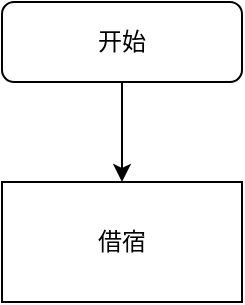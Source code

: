 <mxfile version="11.1.4" type="github"><diagram id="cVJNxSYaapu41sqPlP9Q" name="Page-1"><mxGraphModel dx="946" dy="616" grid="1" gridSize="10" guides="1" tooltips="1" connect="1" arrows="1" fold="1" page="1" pageScale="1" pageWidth="827" pageHeight="1169" math="0" shadow="0"><root><mxCell id="0"/><mxCell id="1" parent="0"/><mxCell id="Kvb1qLMXRkAymhbF6GVS-2" style="edgeStyle=orthogonalEdgeStyle;rounded=0;orthogonalLoop=1;jettySize=auto;html=1;" edge="1" parent="1" source="Kvb1qLMXRkAymhbF6GVS-1"><mxGeometry relative="1" as="geometry"><mxPoint x="80" y="110" as="targetPoint"/></mxGeometry></mxCell><mxCell id="Kvb1qLMXRkAymhbF6GVS-1" value="开始" style="rounded=1;whiteSpace=wrap;html=1;" vertex="1" parent="1"><mxGeometry x="20" y="20" width="120" height="40" as="geometry"/></mxCell><mxCell id="Kvb1qLMXRkAymhbF6GVS-3" value="借宿" style="rounded=0;whiteSpace=wrap;html=1;" vertex="1" parent="1"><mxGeometry x="20" y="110" width="120" height="60" as="geometry"/></mxCell></root></mxGraphModel></diagram></mxfile>